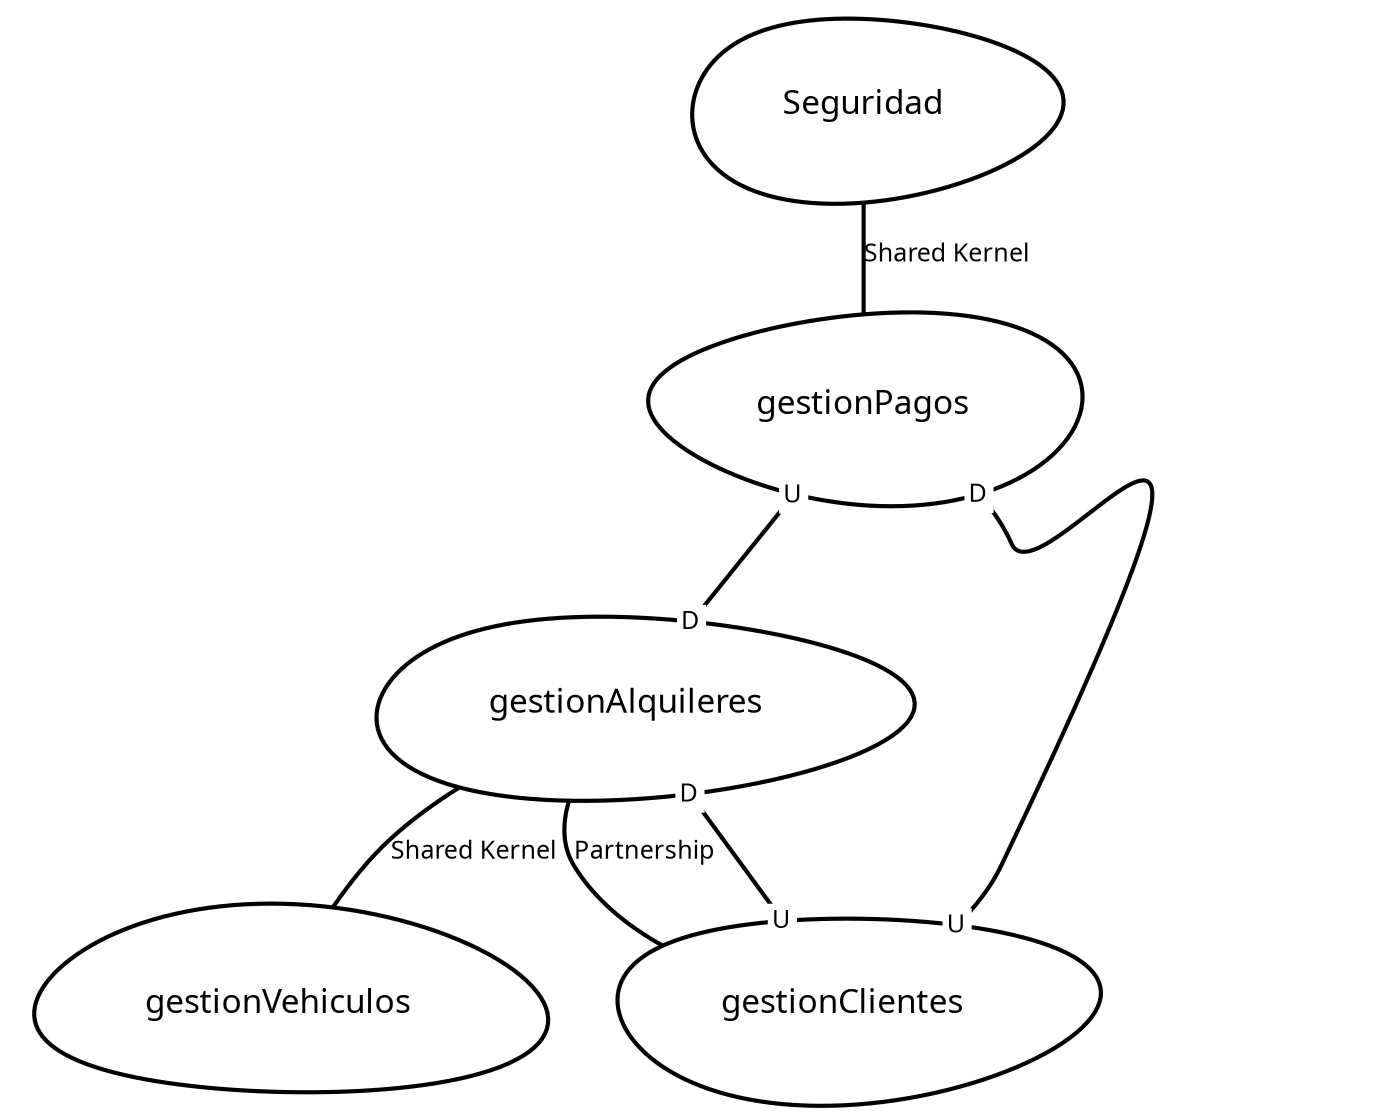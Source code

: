 digraph "ContextMapGraph" {
graph ["imagepath"="/tmp/GraphvizJava"]
"Seguridad" ["margin"="0.3","orientation"="34","shape"="egg","fontsize"="16","style"="bold","label"="Seguridad\n","fontname"="sans-serif"]
"gestionPagos" ["margin"="0.3","orientation"="79","shape"="egg","fontsize"="16","style"="bold","label"="gestionPagos\n","fontname"="sans-serif"]
"gestionAlquileres" ["margin"="0.3","orientation"="29","shape"="egg","fontsize"="16","style"="bold","label"="gestionAlquileres\n","fontname"="sans-serif"]
"gestionVehiculos" ["margin"="0.3","orientation"="122","shape"="egg","fontsize"="16","style"="bold","label"="gestionVehiculos\n","fontname"="sans-serif"]
"gestionClientes" ["margin"="0.3","orientation"="49","shape"="egg","fontsize"="16","style"="bold","label"="gestionClientes\n","fontname"="sans-serif"]
"Seguridad" -> "gestionPagos" ["fontsize"="12","style"="bold","label"="Shared Kernel","dir"="none","fontname"="sans-serif"]
"gestionPagos" -> "gestionAlquileres" ["headlabel"=<<table cellspacing="0" cellborder="0" border="0">
<tr><td bgcolor="white">D</td></tr>
</table>>,"labeldistance"="0","fontsize"="12","taillabel"=<<table cellspacing="0" cellborder="0" border="0">
<tr><td bgcolor="white">U</td></tr>
</table>>,"style"="bold","label"="                                        ","dir"="none","fontname"="sans-serif"]
"gestionAlquileres" -> "gestionVehiculos" ["fontsize"="12","style"="bold","label"="Shared Kernel","dir"="none","fontname"="sans-serif"]
"gestionAlquileres" -> "gestionClientes" ["fontsize"="12","style"="bold","label"="Partnership","dir"="none","fontname"="sans-serif"]
"gestionClientes" -> "gestionAlquileres" ["headlabel"=<<table cellspacing="0" cellborder="0" border="0">
<tr><td bgcolor="white">D</td></tr>
</table>>,"labeldistance"="0","fontsize"="12","taillabel"=<<table cellspacing="0" cellborder="0" border="0">
<tr><td bgcolor="white">U</td></tr>
</table>>,"style"="bold","label"="                                        ","dir"="none","fontname"="sans-serif"]
"gestionClientes" -> "gestionPagos" ["headlabel"=<<table cellspacing="0" cellborder="0" border="0">
<tr><td bgcolor="white">D</td></tr>
</table>>,"labeldistance"="0","fontsize"="12","taillabel"=<<table cellspacing="0" cellborder="0" border="0">
<tr><td bgcolor="white">U</td></tr>
</table>>,"style"="bold","label"="                                        ","dir"="none","fontname"="sans-serif"]
}